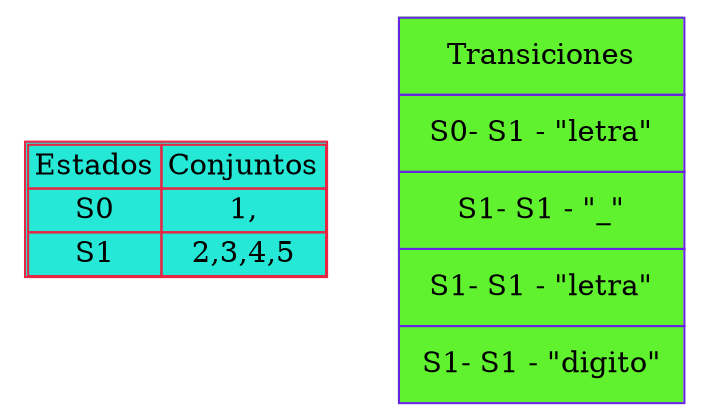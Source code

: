 digraph G{
tbl [
shape=plaintext
label=<
<table color='#E82543' cellspacing='0' bgcolor="#25E8D6">
<tr><td>Estados</td><td>Conjuntos</td></tr>
<tr><td>S0</td><td>1,</td></tr>
<tr><td>S1</td><td>2,3,4,5</td></tr>
</table>
>];
tb2 [
shape=plaintext
label=<
 <table color="#6625DE" border='0' cellborder='1' cellpadding='10' cellspacing='0' bgcolor="#61F22F">
<tr><td>Transiciones</td></tr>
<tr><td>S0- S1 - "letra"</td></tr>
<tr><td>S1- S1 - "_"</td></tr>
<tr><td>S1- S1 - "letra"</td></tr>
<tr><td>S1- S1 - "digito"</td></tr>
</table>
>];
}
